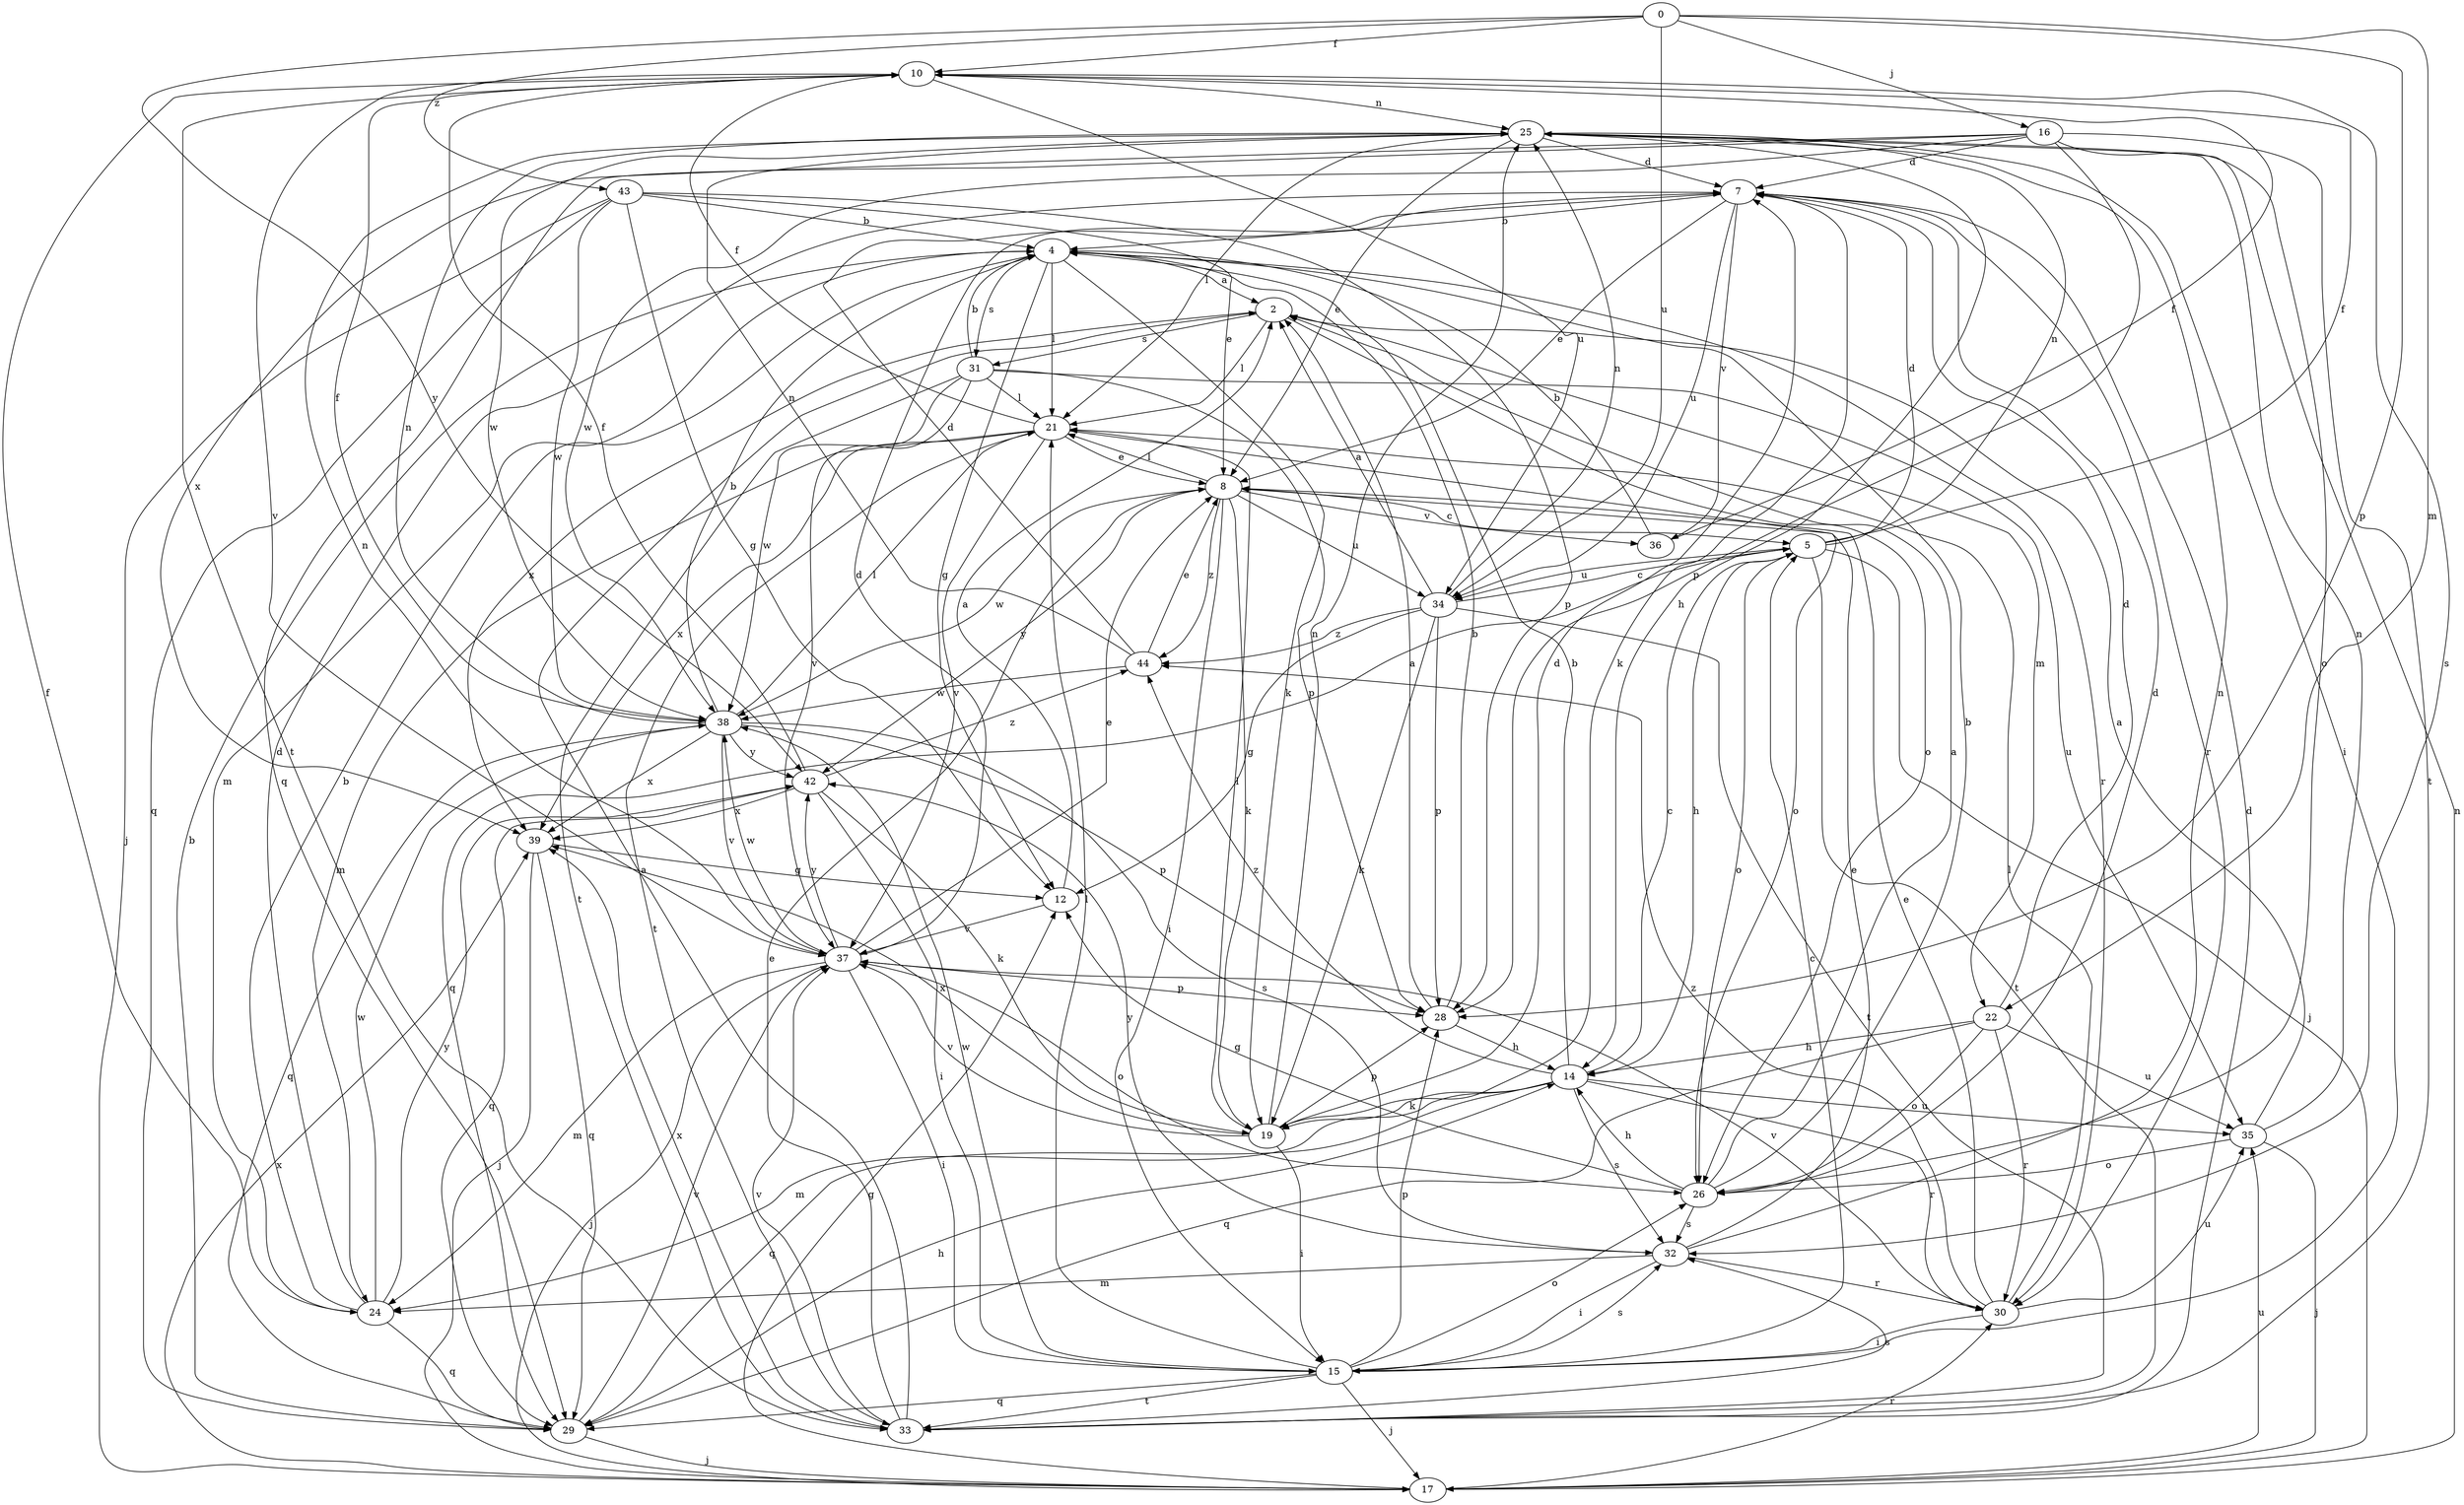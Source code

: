 strict digraph  {
0;
2;
4;
5;
7;
8;
10;
12;
14;
15;
16;
17;
19;
21;
22;
24;
25;
26;
28;
29;
30;
31;
32;
33;
34;
35;
36;
37;
38;
39;
42;
43;
44;
0 -> 10  [label=f];
0 -> 16  [label=j];
0 -> 22  [label=m];
0 -> 28  [label=p];
0 -> 34  [label=u];
0 -> 42  [label=y];
0 -> 43  [label=z];
2 -> 21  [label=l];
2 -> 22  [label=m];
2 -> 26  [label=o];
2 -> 31  [label=s];
2 -> 39  [label=x];
4 -> 2  [label=a];
4 -> 12  [label=g];
4 -> 19  [label=k];
4 -> 21  [label=l];
4 -> 24  [label=m];
4 -> 30  [label=r];
4 -> 31  [label=s];
5 -> 7  [label=d];
5 -> 10  [label=f];
5 -> 14  [label=h];
5 -> 17  [label=j];
5 -> 25  [label=n];
5 -> 26  [label=o];
5 -> 29  [label=q];
5 -> 33  [label=t];
5 -> 34  [label=u];
7 -> 4  [label=b];
7 -> 8  [label=e];
7 -> 19  [label=k];
7 -> 30  [label=r];
7 -> 34  [label=u];
7 -> 36  [label=v];
8 -> 5  [label=c];
8 -> 15  [label=i];
8 -> 19  [label=k];
8 -> 21  [label=l];
8 -> 34  [label=u];
8 -> 36  [label=v];
8 -> 38  [label=w];
8 -> 42  [label=y];
8 -> 44  [label=z];
10 -> 25  [label=n];
10 -> 32  [label=s];
10 -> 33  [label=t];
10 -> 34  [label=u];
10 -> 37  [label=v];
12 -> 2  [label=a];
12 -> 37  [label=v];
14 -> 4  [label=b];
14 -> 5  [label=c];
14 -> 19  [label=k];
14 -> 24  [label=m];
14 -> 29  [label=q];
14 -> 30  [label=r];
14 -> 32  [label=s];
14 -> 35  [label=u];
14 -> 44  [label=z];
15 -> 5  [label=c];
15 -> 17  [label=j];
15 -> 21  [label=l];
15 -> 26  [label=o];
15 -> 28  [label=p];
15 -> 29  [label=q];
15 -> 32  [label=s];
15 -> 33  [label=t];
15 -> 38  [label=w];
16 -> 7  [label=d];
16 -> 26  [label=o];
16 -> 28  [label=p];
16 -> 29  [label=q];
16 -> 33  [label=t];
16 -> 38  [label=w];
16 -> 39  [label=x];
17 -> 12  [label=g];
17 -> 25  [label=n];
17 -> 30  [label=r];
17 -> 35  [label=u];
17 -> 39  [label=x];
19 -> 7  [label=d];
19 -> 15  [label=i];
19 -> 21  [label=l];
19 -> 25  [label=n];
19 -> 28  [label=p];
19 -> 37  [label=v];
19 -> 39  [label=x];
21 -> 8  [label=e];
21 -> 10  [label=f];
21 -> 24  [label=m];
21 -> 26  [label=o];
21 -> 33  [label=t];
21 -> 37  [label=v];
21 -> 39  [label=x];
22 -> 7  [label=d];
22 -> 14  [label=h];
22 -> 26  [label=o];
22 -> 29  [label=q];
22 -> 30  [label=r];
22 -> 35  [label=u];
24 -> 4  [label=b];
24 -> 7  [label=d];
24 -> 10  [label=f];
24 -> 29  [label=q];
24 -> 38  [label=w];
24 -> 42  [label=y];
25 -> 7  [label=d];
25 -> 8  [label=e];
25 -> 14  [label=h];
25 -> 15  [label=i];
25 -> 21  [label=l];
25 -> 38  [label=w];
26 -> 2  [label=a];
26 -> 4  [label=b];
26 -> 7  [label=d];
26 -> 12  [label=g];
26 -> 14  [label=h];
26 -> 32  [label=s];
28 -> 2  [label=a];
28 -> 4  [label=b];
28 -> 14  [label=h];
29 -> 4  [label=b];
29 -> 14  [label=h];
29 -> 17  [label=j];
29 -> 37  [label=v];
30 -> 8  [label=e];
30 -> 15  [label=i];
30 -> 21  [label=l];
30 -> 35  [label=u];
30 -> 37  [label=v];
30 -> 44  [label=z];
31 -> 4  [label=b];
31 -> 21  [label=l];
31 -> 28  [label=p];
31 -> 33  [label=t];
31 -> 35  [label=u];
31 -> 37  [label=v];
31 -> 38  [label=w];
32 -> 8  [label=e];
32 -> 15  [label=i];
32 -> 24  [label=m];
32 -> 25  [label=n];
32 -> 30  [label=r];
32 -> 42  [label=y];
33 -> 2  [label=a];
33 -> 7  [label=d];
33 -> 8  [label=e];
33 -> 32  [label=s];
33 -> 37  [label=v];
33 -> 39  [label=x];
34 -> 2  [label=a];
34 -> 5  [label=c];
34 -> 12  [label=g];
34 -> 19  [label=k];
34 -> 25  [label=n];
34 -> 28  [label=p];
34 -> 33  [label=t];
34 -> 44  [label=z];
35 -> 2  [label=a];
35 -> 17  [label=j];
35 -> 25  [label=n];
35 -> 26  [label=o];
36 -> 4  [label=b];
36 -> 10  [label=f];
37 -> 7  [label=d];
37 -> 8  [label=e];
37 -> 15  [label=i];
37 -> 17  [label=j];
37 -> 24  [label=m];
37 -> 25  [label=n];
37 -> 26  [label=o];
37 -> 28  [label=p];
37 -> 38  [label=w];
37 -> 42  [label=y];
38 -> 4  [label=b];
38 -> 10  [label=f];
38 -> 21  [label=l];
38 -> 25  [label=n];
38 -> 28  [label=p];
38 -> 29  [label=q];
38 -> 32  [label=s];
38 -> 37  [label=v];
38 -> 39  [label=x];
38 -> 42  [label=y];
39 -> 12  [label=g];
39 -> 17  [label=j];
39 -> 29  [label=q];
42 -> 10  [label=f];
42 -> 15  [label=i];
42 -> 19  [label=k];
42 -> 29  [label=q];
42 -> 39  [label=x];
42 -> 44  [label=z];
43 -> 4  [label=b];
43 -> 8  [label=e];
43 -> 12  [label=g];
43 -> 17  [label=j];
43 -> 28  [label=p];
43 -> 29  [label=q];
43 -> 38  [label=w];
44 -> 7  [label=d];
44 -> 8  [label=e];
44 -> 25  [label=n];
44 -> 38  [label=w];
}
